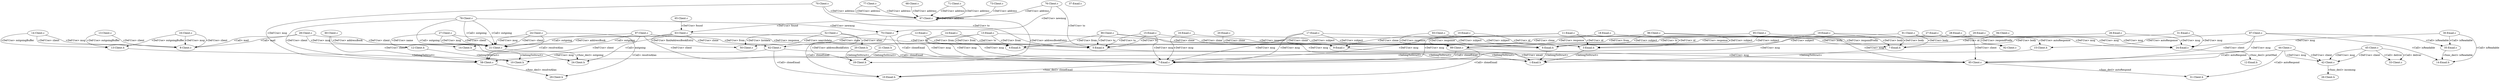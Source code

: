 digraph {
1 [label = "8-Client.c"];
2 [label = "13-Client.c"];
2 -> 1[label="<Def-Use> client"];
3 [label = "14-Client.c"];
3 -> 1[label="<Def-Use> client"];
3 -> 1[label="<Def-Use> msg"];
4 [label = "16-Client.c"];
4 -> 1[label="<Def-Use> client"];
4 -> 1[label="<Def-Use> msg"];
5 [label = "21-Client.c"];
6 [label = "24-Client.c"];
6 -> 5[label="<Def-Use> client"];
6 -> 5[label="<Def-Use> msg"];
7 [label = "27-Client.c"];
7 -> 5[label="<Def-Use> msg"];
7 -> 5[label="<Def-Use> client"];
8 [label = "28-Client.c"];
8 -> 1[label="<Call> mail"];
8 -> 5[label="<Def-Use> client"];
8 -> 5[label="<Def-Use> msg"];
9 [label = "33-Client.c"];
10 [label = "42-Client.c"];
11 [label = "44-Client.c"];
11 -> 10[label="<Def-Use> client"];
11 -> 10[label="<Def-Use> msg"];
12 [label = "45-Client.c"];
12 -> 9[label="<Call> deliver"];
12 -> 10[label="<Def-Use> client"];
12 -> 10[label="<Def-Use> msg"];
13 [label = "50-Client.c"];
14 [label = "52-Client.c"];
14 -> 13[label="<Def-Use> listdata"];
14 -> 13[label="<Def-Use> searchdata"];
15 [label = "58-Client.c"];
16 [label = "60-Client.c"];
16 -> 15[label="<Def-Use> client"];
17 [label = "62-Client.c"];
17 -> 15[label="<Def-Use> msg"];
18 [label = "63-Client.c"];
18 -> 15[label="<Def-Use> client"];
18 -> 13[label="<Def-Use> findAddressBookEntry"];
18 -> 17[label="<Def-Use> clone"];
19 [label = "65-Client.c"];
19 -> 18[label="<Def-Use> found"];
20 [label = "67-Client.c"];
20 -> 18[label="<Def-Use> found"];
20 -> 20[label="<Def-Use> address"];
21 [label = "68-Client.c"];
21 -> 20[label="<Def-Use> address"];
22 [label = "70-Client.c"];
22 -> 15[label="<Def-Use> msg"];
22 -> 20[label="<Def-Use> address"];
23 [label = "71-Client.c"];
23 -> 20[label="<Def-Use> address"];
23 -> 20[label="<Def-Use> address"];
24 [label = "73-Client.c"];
24 -> 20[label="<Def-Use> address"];
25 [label = "75-Client.c"];
25 -> 17[label="<Def-Use> clone"];
26 [label = "76-Client.c"];
26 -> 25[label="<Def-Use> newmsg"];
26 -> 20[label="<Def-Use> address"];
27 [label = "77-Client.c"];
27 -> 20[label="<Def-Use> address"];
27 -> 20[label="<Def-Use> address"];
28 [label = "78-Client.c"];
28 -> 5[label="<Call> outgoing"];
28 -> 15[label="<Def-Use> client"];
28 -> 25[label="<Def-Use> newmsg"];
29 [label = "85-Client.c"];
30 [label = "87-Client.c"];
30 -> 29[label="<Def-Use> client"];
30 -> 29[label="<Def-Use> msg"];
31 [label = "89-Client.c"];
31 -> 29[label="<Def-Use> msg"];
32 [label = "90-Client.c"];
32 -> 31[label="<Def-Use> response"];
32 -> 29[label="<Def-Use> msg"];
33 [label = "91-Client.c"];
33 -> 31[label="<Def-Use> response"];
33 -> 29[label="<Def-Use> client"];
34 [label = "92-Client.c"];
35 [label = "93-Client.c"];
35 -> 31[label="<Def-Use> response"];
36 [label = "94-Client.c"];
36 -> 34[label="<Def-Use> respondPrefix"];
37 [label = "95-Client.c"];
37 -> 31[label="<Def-Use> response"];
37 -> 34[label="<Def-Use> respondPrefix"];
38 [label = "96-Client.c"];
38 -> 31[label="<Def-Use> response"];
38 -> 29[label="<Def-Use> msg"];
39 [label = "97-Client.c"];
39 -> 5[label="<Call> outgoing"];
39 -> 29[label="<Def-Use> client"];
39 -> 31[label="<Def-Use> response"];
40 [label = "10-Client.h"];
41 [label = "12-Client.h"];
42 [label = "13-Client.h"];
43 [label = "14-Client.h"];
44 [label = "15-Client.h"];
41 -> 40[label="<belongToStruct>"];
42 -> 40[label="<belongToStruct>"];
43 -> 40[label="<belongToStruct>"];
44 -> 40[label="<belongToStruct>"];
45 [label = "18-Client.h"];
46 [label = "20-Client.h"];
47 [label = "21-Client.h"];
46 -> 45[label="<belongToStruct>"];
47 -> 45[label="<belongToStruct>"];
48 [label = "24-Client.h"];
49 [label = "26-Client.h"];
50 [label = "29-Client.h"];
51 [label = "31-Client.h"];
52 [label = "7-Email.c"];
53 [label = "9-Email.c"];
54 [label = "10-Email.c"];
54 -> 52[label="<Def-Use> msg"];
55 [label = "11-Email.c"];
55 -> 53[label="<Def-Use> clone"];
55 -> 52[label="<Def-Use> msg"];
56 [label = "12-Email.c"];
56 -> 52[label="<Def-Use> msg"];
57 [label = "13-Email.c"];
57 -> 53[label="<Def-Use> clone"];
57 -> 52[label="<Def-Use> msg"];
58 [label = "14-Email.c"];
58 -> 52[label="<Def-Use> msg"];
59 [label = "15-Email.c"];
59 -> 53[label="<Def-Use> clone"];
59 -> 52[label="<Def-Use> msg"];
60 [label = "16-Email.c"];
60 -> 52[label="<Def-Use> msg"];
61 [label = "17-Email.c"];
61 -> 53[label="<Def-Use> clone"];
61 -> 52[label="<Def-Use> msg"];
62 [label = "18-Email.c"];
62 -> 52[label="<Def-Use> msg"];
63 [label = "19-Email.c"];
63 -> 53[label="<Def-Use> clone"];
63 -> 52[label="<Def-Use> msg"];
64 [label = "20-Email.c"];
64 -> 53[label="<Def-Use> clone"];
65 [label = "24-Email.c"];
66 [label = "26-Email.c"];
66 -> 65[label="<Def-Use> msg"];
67 [label = "27-Email.c"];
67 -> 65[label="<Def-Use> msg"];
68 [label = "28-Email.c"];
68 -> 65[label="<Def-Use> msg"];
69 [label = "29-Email.c"];
69 -> 65[label="<Def-Use> msg"];
70 [label = "30-Email.c"];
70 -> 65[label="<Def-Use> msg"];
71 [label = "31-Email.c"];
71 -> 65[label="<Def-Use> msg"];
72 [label = "35-Email.c"];
73 [label = "37-Email.c"];
74 [label = "1-Email.h"];
75 [label = "3-Email.h"];
76 [label = "4-Email.h"];
77 [label = "5-Email.h"];
78 [label = "6-Email.h"];
79 [label = "7-Email.h"];
75 -> 74[label="<belongToStruct>"];
76 -> 74[label="<belongToStruct>"];
77 -> 74[label="<belongToStruct>"];
78 -> 74[label="<belongToStruct>"];
79 -> 74[label="<belongToStruct>"];
80 [label = "10-Email.h"];
81 [label = "12-Email.h"];
82 [label = "14-Email.h"];
14 -> 46[label="<Def-Use> alias"];
32 -> 77[label="<Def-Use> to"];
69 -> 78[label="<Def-Use> subject"];
17 -> 52[label="<Call> cloneEmail"];
17 -> 80[label="<Call> cloneEmail"];
66 -> 75[label="<Def-Use> id"];
67 -> 76[label="<Def-Use> from"];
62 -> 79[label="<Def-Use> body"];
31 -> 52[label="<Call> cloneEmail"];
31 -> 80[label="<Call> cloneEmail"];
6 -> 50[label="<Call> resolveAlias"];
6 -> 15[label="<Call> resolveAlias"];
30 -> 82[label="<Call> isReadable"];
30 -> 72[label="<Call> isReadable"];
57 -> 76[label="<Def-Use> from"];
14 -> 45[label="<Def-Use> addressBookEntry"];
60 -> 78[label="<Def-Use> subject"];
20 -> 45[label="<Def-Use> addressBookEntry"];
25 -> 52[label="<Call> cloneEmail"];
25 -> 80[label="<Call> cloneEmail"];
26 -> 77[label="<Def-Use> to"];
4 -> 42[label="<Def-Use> outgoingBuffer"];
61 -> 78[label="<Def-Use> subject"];
70 -> 82[label="<Call> isReadable"];
70 -> 72[label="<Call> isReadable"];
18 -> 77[label="<Def-Use> to"];
61 -> 78[label="<Def-Use> subject"];
63 -> 79[label="<Def-Use> body"];
32 -> 76[label="<Def-Use> from"];
56 -> 76[label="<Def-Use> from"];
53 -> 74[label="<Def-Use> email"];
54 -> 75[label="<Def-Use> id"];
59 -> 77[label="<Def-Use> to"];
2 -> 42[label="<Def-Use> outgoingBuffer"];
57 -> 76[label="<Def-Use> from"];
11 -> 51[label="<Call> autoRespond"];
11 -> 29[label="<Call> autoRespond"];
12 -> 9[label="<Call> deliver"];
55 -> 75[label="<Def-Use> id"];
33 -> 79[label="<Def-Use> body"];
33 -> 44[label="<Def-Use> autoResponse"];
63 -> 79[label="<Def-Use> body"];
22 -> 77[label="<Def-Use> to"];
16 -> 43[label="<Def-Use> addressBook"];
30 -> 44[label="<Def-Use> autoResponse"];
39 -> 5[label="<Call> outgoing"];
39 -> 48[label="<Call> outgoing"];
3 -> 42[label="<Def-Use> outgoingBuffer"];
68 -> 77[label="<Def-Use> to"];
38 -> 78[label="<Def-Use> subject"];
71 -> 79[label="<Def-Use> body"];
7 -> 41[label="<Def-Use> name"];
38 -> 78[label="<Def-Use> subject"];
55 -> 75[label="<Def-Use> id"];
37 -> 78[label="<Def-Use> subject"];
28 -> 5[label="<Call> outgoing"];
28 -> 48[label="<Call> outgoing"];
7 -> 76[label="<Def-Use> from"];
18 -> 43[label="<Def-Use> addressBook"];
35 -> 78[label="<Def-Use> subject"];
59 -> 77[label="<Def-Use> to"];
8 -> 1[label="<Call> mail"];
58 -> 77[label="<Def-Use> to"];
10 -> 49[label="<func_decl> incoming"];
52 -> 80[label="<func_decl> cloneEmail"];
65 -> 81[label="<func_decl> printMail"];
5 -> 48[label="<func_decl> outgoing"];
15 -> 50[label="<func_decl> resolveAlias"];
29 -> 51[label="<func_decl> autoRespond"];
72 -> 82[label="<func_decl> isReadable"];
}